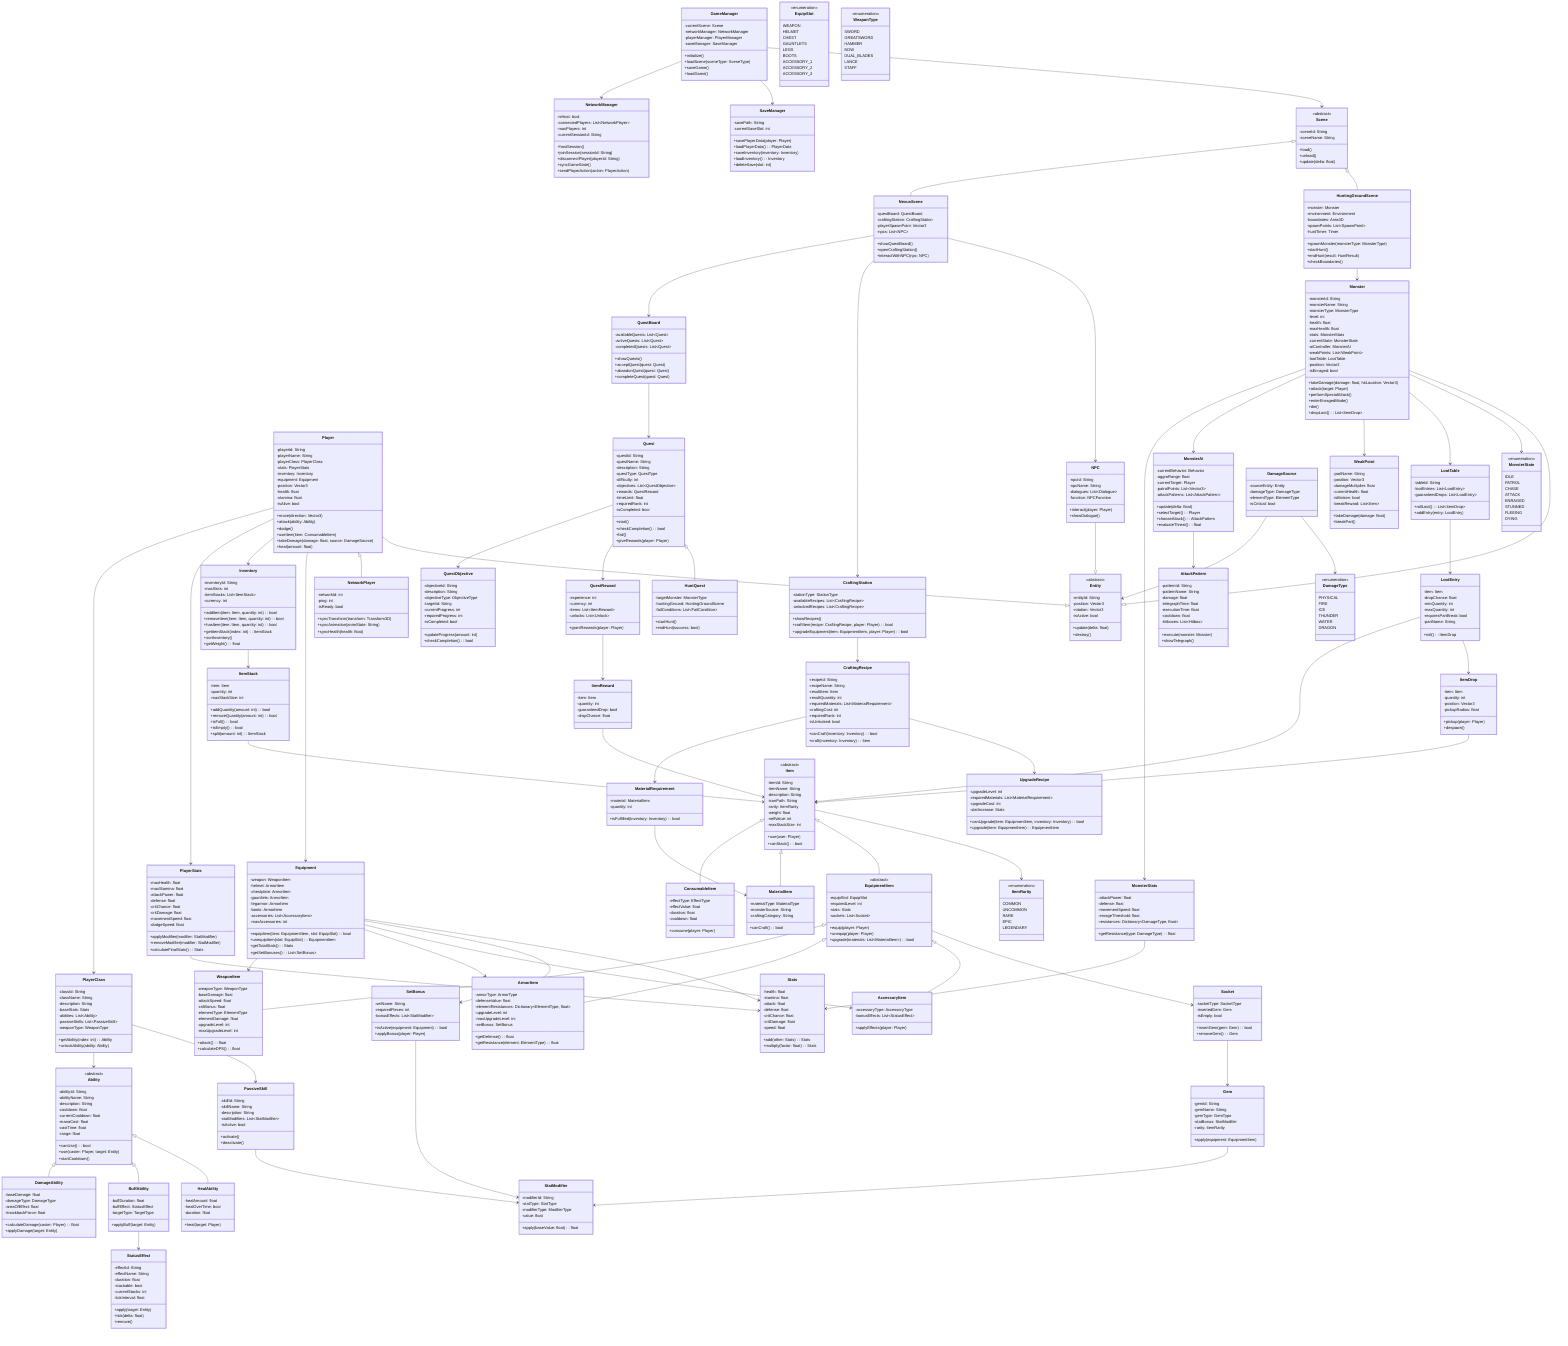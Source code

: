classDiagram
    %% ============================================
    %% CORE GAME MANAGEMENT
    %% ============================================
    class GameManager {
        -currentScene: Scene
        -networkManager: NetworkManager
        -playerManager: PlayerManager
        -saveManager: SaveManager
        +initialize()
        +loadScene(sceneType: SceneType)
        +saveGame()
        +loadGame()
    }

    class NetworkManager {
        -isHost: bool
        -connectedPlayers: List~NetworkPlayer~
        -maxPlayers: int
        -currentSessionId: String
        +hostSession()
        +joinSession(sessionId: String)
        +disconnectPlayer(playerId: String)
        +syncGameState()
        +sendPlayerAction(action: PlayerAction)
    }

    class SaveManager {
        -savePath: String
        -currentSaveSlot: int
        +savePlayerData(player: Player)
        +loadPlayerData(): PlayerData
        +saveInventory(inventory: Inventory)
        +loadInventory(): Inventory
        +deleteSave(slot: int)
    }

    %% ============================================
    %% SCENE MANAGEMENT
    %% ============================================
    class Scene {
        <<abstract>>
        -sceneId: String
        -sceneName: String
        +load()
        +unload()
        +update(delta: float)
    }

    class NexusScene {
        -questBoard: QuestBoard
        -craftingStation: CraftingStation
        -playerSpawnPoint: Vector3
        -npcs: List~NPC~
        +showQuestBoard()
        +openCraftingStation()
        +interactWithNPC(npc: NPC)
    }

    class HuntingGroundScene {
        -monster: Monster
        -environment: Environment
        -boundaries: Area3D
        -spawnPoints: List~SpawnPoint~
        -huntTimer: Timer
        +spawnMonster(monsterType: MonsterType)
        +startHunt()
        +endHunt(result: HuntResult)
        +checkBoundaries()
    }

    %% ============================================
    %% PLAYER SYSTEM
    %% ============================================
    class Player {
        -playerId: String
        -playerName: String
        -playerClass: PlayerClass
        -stats: PlayerStats
        -inventory: Inventory
        -equipment: Equipment
        -position: Vector3
        -health: float
        -stamina: float
        -isAlive: bool
        +move(direction: Vector3)
        +attack(ability: Ability)
        +dodge()
        +useItem(item: ConsumableItem)
        +takeDamage(damage: float, source: DamageSource)
        +heal(amount: float)
    }

    class PlayerClass {
        -classId: String
        -className: String
        -description: String
        -baseStats: Stats
        -abilities: List~Ability~
        -passiveSkills: List~PassiveSkill~
        -weaponType: WeaponType
        +getAbility(index: int): Ability
        +unlockAbility(ability: Ability)
    }

    class PlayerStats {
        -maxHealth: float
        -maxStamina: float
        -attackPower: float
        -defense: float
        -critChance: float
        -critDamage: float
        -movementSpeed: float
        -dodgeSpeed: float
        +applyModifier(modifier: StatModifier)
        +removeModifier(modifier: StatModifier)
        +calculateFinalStats(): Stats
    }

    class NetworkPlayer {
        -networkId: int
        -ping: int
        -isReady: bool
        +syncTransform(transform: Transform3D)
        +syncAnimation(animState: String)
        +syncHealth(health: float)
    }

    %% ============================================
    %% ABILITY SYSTEM
    %% ============================================
    class Ability {
        <<abstract>>
        -abilityId: String
        -abilityName: String
        -description: String
        -cooldown: float
        -currentCooldown: float
        -manaCost: float
        -castTime: float
        -range: float
        +canUse(): bool
        +use(caster: Player, target: Entity)
        +startCooldown()
    }

    class DamageAbility {
        -baseDamage: float
        -damageType: DamageType
        -areaOfEffect: float
        -knockbackForce: float
        +calculateDamage(caster: Player): float
        +applyDamage(target: Entity)
    }

    class BuffAbility {
        -buffDuration: float
        -buffEffect: StatusEffect
        -targetType: TargetType
        +applyBuff(target: Entity)
    }

    class HealAbility {
        -healAmount: float
        -healOverTime: bool
        -duration: float
        +heal(target: Player)
    }

    class PassiveSkill {
        -skillId: String
        -skillName: String
        -description: String
        -statModifiers: List~StatModifier~
        -isActive: bool
        +activate()
        +deactivate()
    }

    class StatusEffect {
        -effectId: String
        -effectName: String
        -duration: float
        -stackable: bool
        -currentStacks: int
        -tickInterval: float
        +apply(target: Entity)
        +tick(delta: float)
        +remove()
    }

    %% ============================================
    %% MONSTER SYSTEM
    %% ============================================
    class Monster {
        -monsterId: String
        -monsterName: String
        -monsterType: MonsterType
        -level: int
        -health: float
        -maxHealth: float
        -stats: MonsterStats
        -currentState: MonsterState
        -aiController: MonsterAI
        -weakPoints: List~WeakPoint~
        -lootTable: LootTable
        -position: Vector3
        -isEnraged: bool
        +takeDamage(damage: float, hitLocation: Vector3)
        +attack(target: Player)
        +performSpecialAttack()
        +enterEnragedMode()
        +die()
        +dropLoot(): List~ItemDrop~
    }

    class MonsterStats {
        -attackPower: float
        -defense: float
        -movementSpeed: float
        -enrageThreshold: float
        -resistances: Dictionary~DamageType, float~
        +getResistance(type: DamageType): float
    }

    class MonsterAI {
        -currentBehavior: Behavior
        -aggroRange: float
        -currentTarget: Player
        -patrolPoints: List~Vector3~
        -attackPatterns: List~AttackPattern~
        +update(delta: float)
        +selectTarget(): Player
        +chooseAttack(): AttackPattern
        +evaluateThreat(): float
    }

    class WeakPoint {
        -partName: String
        -position: Vector3
        -damageMultiplier: float
        -currentHealth: float
        -isBroken: bool
        -breakReward: List~Item~
        +takeDamage(damage: float)
        +breakPart()
    }

    class AttackPattern {
        -patternId: String
        -patternName: String
        -damage: float
        -telegraphTime: float
        -executionTime: float
        -cooldown: float
        -hitboxes: List~Hitbox~
        +execute(monster: Monster)
        +showTelegraph()
    }

    class MonsterState {
        <<enumeration>>
        IDLE
        PATROL
        CHASE
        ATTACK
        ENRAGED
        STUNNED
        FLEEING
        DYING
    }

    %% ============================================
    %% INVENTORY SYSTEM
    %% ============================================
    class Inventory {
        -inventoryId: String
        -maxSlots: int
        -itemStacks: List~ItemStack~
        -currency: int
        +addItem(item: Item, quantity: int): bool
        +removeItem(item: Item, quantity: int): bool
        +hasItem(item: Item, quantity: int): bool
        +getItemStack(index: int): ItemStack
        +sortInventory()
        +getWeight(): float
    }

    class ItemStack {
        -item: Item
        -quantity: int
        -maxStackSize: int
        +addQuantity(amount: int): bool
        +removeQuantity(amount: int): bool
        +isFull(): bool
        +isEmpty(): bool
        +split(amount: int): ItemStack
    }

    class Item {
        <<abstract>>
        -itemId: String
        -itemName: String
        -description: String
        -iconPath: String
        -rarity: ItemRarity
        -weight: float
        -sellValue: int
        -maxStackSize: int
        +use(user: Player)
        +canStack(): bool
    }

    class ConsumableItem {
        -effectType: EffectType
        -effectValue: float
        -duration: float
        -cooldown: float
        +consume(player: Player)
    }

    class MaterialItem {
        -materialType: MaterialType
        -monsterSource: String
        -craftingCategory: String
        +canCraft(): bool
    }

    class EquipmentItem {
        <<abstract>>
        -equipSlot: EquipSlot
        -requiredLevel: int
        -stats: Stats
        -sockets: List~Socket~
        +equip(player: Player)
        +unequip(player: Player)
        +upgrade(materials: List~MaterialItem~): bool
    }

    class WeaponItem {
        -weaponType: WeaponType
        -baseDamage: float
        -attackSpeed: float
        -critBonus: float
        -elementType: ElementType
        -elementDamage: float
        -upgradeLevel: int
        -maxUpgradeLevel: int
        +attack(): float
        +calculateDPS(): float
    }

    class ArmorItem {
        -armorType: ArmorType
        -defenseValue: float
        -elementResistances: Dictionary~ElementType, float~
        -upgradeLevel: int
        -maxUpgradeLevel: int
        -setBonus: SetBonus
        +getDefense(): float
        +getResistance(element: ElementType): float
    }

    class AccessoryItem {
        -accessoryType: AccessoryType
        -bonusEffects: List~StatusEffect~
        +applyEffects(player: Player)
    }

    class ItemRarity {
        <<enumeration>>
        COMMON
        UNCOMMON
        RARE
        EPIC
        LEGENDARY
    }

    %% ============================================
    %% EQUIPMENT SYSTEM
    %% ============================================
    class Equipment {
        -weapon: WeaponItem
        -helmet: ArmorItem
        -chestplate: ArmorItem
        -gauntlets: ArmorItem
        -legarmor: ArmorItem
        -boots: ArmorItem
        -accessories: List~AccessoryItem~
        -maxAccessories: int
        +equipItem(item: EquipmentItem, slot: EquipSlot): bool
        +unequipItem(slot: EquipSlot): EquipmentItem
        +getTotalStats(): Stats
        +getSetBonuses(): List~SetBonus~
    }

    class Socket {
        -socketType: SocketType
        -insertedGem: Gem
        -isEmpty: bool
        +insertGem(gem: Gem): bool
        +removeGem(): Gem
    }

    class Gem {
        -gemId: String
        -gemName: String
        -gemType: GemType
        -statBonus: StatModifier
        -rarity: ItemRarity
        +apply(equipment: EquipmentItem)
    }

    class SetBonus {
        -setName: String
        -requiredPieces: int
        -bonusEffects: List~StatModifier~
        +isActive(equipment: Equipment): bool
        +applyBonus(player: Player)
    }

    class StatModifier {
        -modifierId: String
        -statType: StatType
        -modifierType: ModifierType
        -value: float
        +apply(baseValue: float): float
    }

    %% ============================================
    %% QUEST/MISSION SYSTEM
    %% ============================================
    class QuestBoard {
        -availableQuests: List~Quest~
        -activeQuests: List~Quest~
        -completedQuests: List~Quest~
        +showQuests()
        +acceptQuest(quest: Quest)
        +abandonQuest(quest: Quest)
        +completeQuest(quest: Quest)
    }

    class Quest {
        -questId: String
        -questName: String
        -description: String
        -questType: QuestType
        -difficulty: int
        -objectives: List~QuestObjective~
        -rewards: QuestReward
        -timeLimit: float
        -requiredRank: int
        -isCompleted: bool
        +start()
        +checkCompletion(): bool
        +fail()
        +giveRewards(player: Player)
    }

    class QuestObjective {
        -objectiveId: String
        -description: String
        -objectiveType: ObjectiveType
        -targetId: String
        -currentProgress: int
        -requiredProgress: int
        -isCompleted: bool
        +updateProgress(amount: int)
        +checkCompletion(): bool
    }

    class QuestReward {
        -experience: int
        -currency: int
        -items: List~ItemReward~
        -unlocks: List~Unlock~
        +grantRewards(player: Player)
    }

    class ItemReward {
        -item: Item
        -quantity: int
        -guaranteedDrop: bool
        -dropChance: float
    }

    class HuntQuest {
        -targetMonster: MonsterType
        -huntingGround: HuntingGroundScene
        -failConditions: List~FailCondition~
        +startHunt()
        +endHunt(success: bool)
    }

    %% ============================================
    %% CRAFTING SYSTEM
    %% ============================================
    class CraftingStation {
        -stationType: StationType
        -availableRecipes: List~CraftingRecipe~
        -unlockedRecipes: List~CraftingRecipe~
        +showRecipes()
        +craftItem(recipe: CraftingRecipe, player: Player): bool
        +upgradeEquipment(item: EquipmentItem, player: Player): bool
    }

    class CraftingRecipe {
        -recipeId: String
        -recipeName: String
        -resultItem: Item
        -resultQuantity: int
        -requiredMaterials: List~MaterialRequirement~
        -craftingCost: int
        -requiredRank: int
        -isUnlocked: bool
        +canCraft(inventory: Inventory): bool
        +craft(inventory: Inventory): Item
    }

    class MaterialRequirement {
        -material: MaterialItem
        -quantity: int
        +isFulfilled(inventory: Inventory): bool
    }

    class UpgradeRecipe {
        -upgradeLevel: int
        -requiredMaterials: List~MaterialRequirement~
        -upgradeCost: int
        -statIncrease: Stats
        +canUpgrade(item: EquipmentItem, inventory: Inventory): bool
        +upgrade(item: EquipmentItem): EquipmentItem
    }

    %% ============================================
    %% LOOT SYSTEM
    %% ============================================
    class LootTable {
        -tableId: String
        -lootEntries: List~LootEntry~
        -guaranteedDrops: List~LootEntry~
        +rollLoot(): List~ItemDrop~
        +addEntry(entry: LootEntry)
    }

    class LootEntry {
        -item: Item
        -dropChance: float
        -minQuantity: int
        -maxQuantity: int
        -requiresPartBreak: bool
        -partName: String
        +roll(): ItemDrop
    }

    class ItemDrop {
        -item: Item
        -quantity: int
        -position: Vector3
        -pickupRadius: float
        +pickup(player: Player)
        +despawn()
    }

    %% ============================================
    %% UTILITY CLASSES
    %% ============================================
    class Stats {
        -health: float
        -stamina: float
        -attack: float
        -defense: float
        -critChance: float
        -critDamage: float
        -speed: float
        +add(other: Stats): Stats
        +multiply(factor: float): Stats
    }

    class DamageSource {
        -sourceEntity: Entity
        -damageType: DamageType
        -elementType: ElementType
        -isCritical: bool
    }

    class Entity {
        <<abstract>>
        -entityId: String
        -position: Vector3
        -rotation: Vector3
        -isActive: bool
        +update(delta: float)
        +destroy()
    }

    class NPC {
        -npcId: String
        -npcName: String
        -dialogues: List~Dialogue~
        -function: NPCFunction
        +interact(player: Player)
        +showDialogue()
    }

    %% ============================================
    %% ENUMERATIONS
    %% ============================================
    class DamageType {
        <<enumeration>>
        PHYSICAL
        FIRE
        ICE
        THUNDER
        WATER
        DRAGON
    }

    class EquipSlot {
        <<enumeration>>
        WEAPON
        HELMET
        CHEST
        GAUNTLETS
        LEGS
        BOOTS
        ACCESSORY_1
        ACCESSORY_2
        ACCESSORY_3
    }

    class WeaponType {
        <<enumeration>>
        SWORD
        GREATSWORD
        HAMMER
        BOW
        DUAL_BLADES
        LANCE
        STAFF
    }

    %% ============================================
    %% RELATIONSHIPS
    %% ============================================
    GameManager --> NetworkManager
    GameManager --> SaveManager
    GameManager --> Scene
    
    Scene <|-- NexusScene
    Scene <|-- HuntingGroundScene
    
    NexusScene --> QuestBoard
    NexusScene --> CraftingStation
    NexusScene --> NPC
    
    HuntingGroundScene --> Monster
    
    Player --> PlayerClass
    Player --> PlayerStats
    Player --> Inventory
    Player --> Equipment
    Player <|-- NetworkPlayer
    
    PlayerClass --> Ability
    PlayerClass --> PassiveSkill
    
    Ability <|-- DamageAbility
    Ability <|-- BuffAbility
    Ability <|-- HealAbility
    
    BuffAbility --> StatusEffect
    PassiveSkill --> StatModifier
    
    Monster --> MonsterStats
    Monster --> MonsterAI
    Monster --> WeakPoint
    Monster --> LootTable
    Monster --> MonsterState
    
    MonsterAI --> AttackPattern
    
    Inventory --> ItemStack
    ItemStack --> Item
    
    Item <|-- ConsumableItem
    Item <|-- MaterialItem
    Item <|-- EquipmentItem
    Item --> ItemRarity
    
    EquipmentItem <|-- WeaponItem
    EquipmentItem <|-- ArmorItem
    EquipmentItem <|-- AccessoryItem
    EquipmentItem --> Socket
    
    Equipment --> WeaponItem
    Equipment --> ArmorItem
    Equipment --> AccessoryItem
    Equipment --> SetBonus
    
    Socket --> Gem
    Gem --> StatModifier
    SetBonus --> StatModifier
    
    QuestBoard --> Quest
    Quest --> QuestObjective
    Quest --> QuestReward
    Quest <|-- HuntQuest
    
    QuestReward --> ItemReward
    ItemReward --> Item
    
    CraftingStation --> CraftingRecipe
    CraftingRecipe --> MaterialRequirement
    CraftingRecipe --> UpgradeRecipe
    MaterialRequirement --> MaterialItem
    
    LootTable --> LootEntry
    LootEntry --> Item
    LootEntry --> ItemDrop
    ItemDrop --> Item
    
    Player --|> Entity
    Monster --|> Entity
    NPC --|> Entity
    
    DamageSource --> Entity
    DamageSource --> DamageType
    
    PlayerStats --> Stats
    MonsterStats --> Stats
    Equipment --> Stats